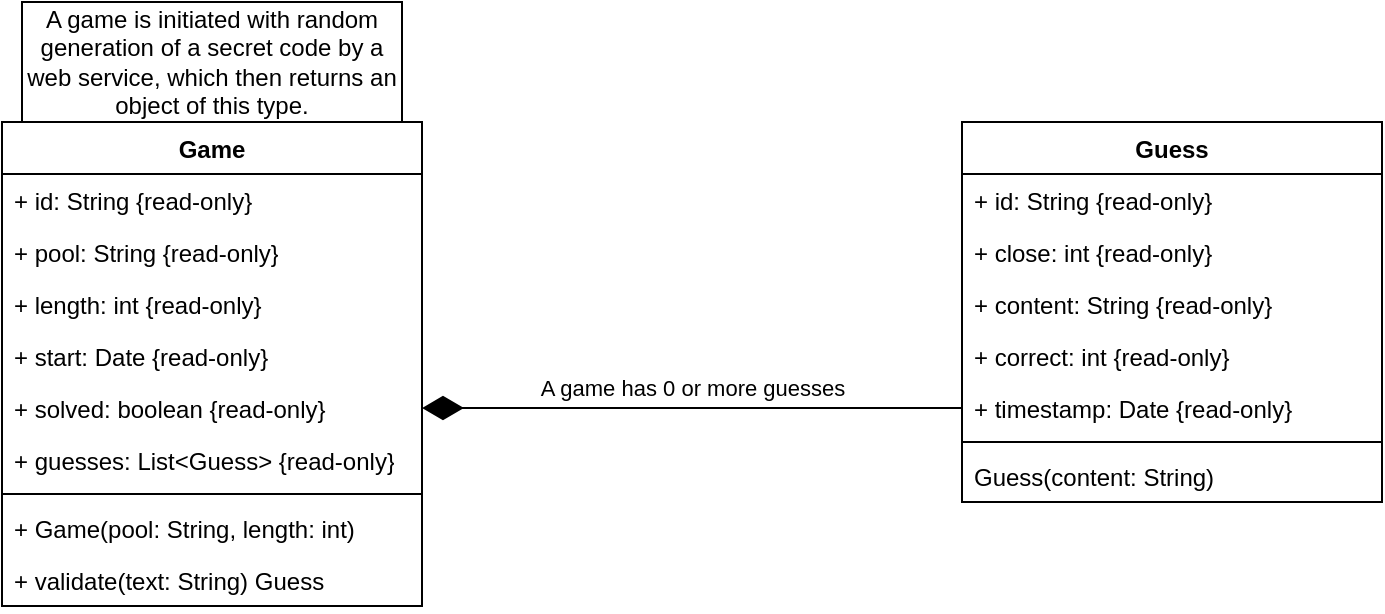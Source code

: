 <mxfile version="23.1.2" type="device">
  <diagram name="Page-1" id="7c5i0BzD78-syxWCHW9b">
    <mxGraphModel dx="1050" dy="530" grid="1" gridSize="10" guides="1" tooltips="1" connect="1" arrows="1" fold="1" page="1" pageScale="1" pageWidth="850" pageHeight="1100" math="0" shadow="0">
      <root>
        <mxCell id="0" />
        <mxCell id="1" parent="0" />
        <mxCell id="sruMOvuJLqM6nHMMpE6g-1" value="Guess" style="swimlane;fontStyle=1;align=center;verticalAlign=top;childLayout=stackLayout;horizontal=1;startSize=26;horizontalStack=0;resizeParent=1;resizeParentMax=0;resizeLast=0;collapsible=1;marginBottom=0;whiteSpace=wrap;html=1;" vertex="1" parent="1">
          <mxGeometry x="560" y="80" width="210" height="190" as="geometry" />
        </mxCell>
        <mxCell id="sruMOvuJLqM6nHMMpE6g-2" value="+ id: String {read-only}" style="text;strokeColor=none;fillColor=none;align=left;verticalAlign=top;spacingLeft=4;spacingRight=4;overflow=hidden;rotatable=0;points=[[0,0.5],[1,0.5]];portConstraint=eastwest;whiteSpace=wrap;html=1;" vertex="1" parent="sruMOvuJLqM6nHMMpE6g-1">
          <mxGeometry y="26" width="210" height="26" as="geometry" />
        </mxCell>
        <mxCell id="sruMOvuJLqM6nHMMpE6g-19" value="+ close: int {read-only}" style="text;strokeColor=none;fillColor=none;align=left;verticalAlign=top;spacingLeft=4;spacingRight=4;overflow=hidden;rotatable=0;points=[[0,0.5],[1,0.5]];portConstraint=eastwest;whiteSpace=wrap;html=1;" vertex="1" parent="sruMOvuJLqM6nHMMpE6g-1">
          <mxGeometry y="52" width="210" height="26" as="geometry" />
        </mxCell>
        <mxCell id="sruMOvuJLqM6nHMMpE6g-18" value="+ content: String {read-only}" style="text;strokeColor=none;fillColor=none;align=left;verticalAlign=top;spacingLeft=4;spacingRight=4;overflow=hidden;rotatable=0;points=[[0,0.5],[1,0.5]];portConstraint=eastwest;whiteSpace=wrap;html=1;" vertex="1" parent="sruMOvuJLqM6nHMMpE6g-1">
          <mxGeometry y="78" width="210" height="26" as="geometry" />
        </mxCell>
        <mxCell id="sruMOvuJLqM6nHMMpE6g-17" value="+ correct: int {read-only}" style="text;strokeColor=none;fillColor=none;align=left;verticalAlign=top;spacingLeft=4;spacingRight=4;overflow=hidden;rotatable=0;points=[[0,0.5],[1,0.5]];portConstraint=eastwest;whiteSpace=wrap;html=1;" vertex="1" parent="sruMOvuJLqM6nHMMpE6g-1">
          <mxGeometry y="104" width="210" height="26" as="geometry" />
        </mxCell>
        <mxCell id="sruMOvuJLqM6nHMMpE6g-16" value="+ timestamp: Date {read-only}" style="text;strokeColor=none;fillColor=none;align=left;verticalAlign=top;spacingLeft=4;spacingRight=4;overflow=hidden;rotatable=0;points=[[0,0.5],[1,0.5]];portConstraint=eastwest;whiteSpace=wrap;html=1;" vertex="1" parent="sruMOvuJLqM6nHMMpE6g-1">
          <mxGeometry y="130" width="210" height="26" as="geometry" />
        </mxCell>
        <mxCell id="sruMOvuJLqM6nHMMpE6g-3" value="" style="line;strokeWidth=1;fillColor=none;align=left;verticalAlign=middle;spacingTop=-1;spacingLeft=3;spacingRight=3;rotatable=0;labelPosition=right;points=[];portConstraint=eastwest;strokeColor=inherit;" vertex="1" parent="sruMOvuJLqM6nHMMpE6g-1">
          <mxGeometry y="156" width="210" height="8" as="geometry" />
        </mxCell>
        <mxCell id="sruMOvuJLqM6nHMMpE6g-4" value="Guess(content: String)" style="text;strokeColor=none;fillColor=none;align=left;verticalAlign=top;spacingLeft=4;spacingRight=4;overflow=hidden;rotatable=0;points=[[0,0.5],[1,0.5]];portConstraint=eastwest;whiteSpace=wrap;html=1;" vertex="1" parent="sruMOvuJLqM6nHMMpE6g-1">
          <mxGeometry y="164" width="210" height="26" as="geometry" />
        </mxCell>
        <mxCell id="sruMOvuJLqM6nHMMpE6g-5" value="Game" style="swimlane;fontStyle=1;align=center;verticalAlign=top;childLayout=stackLayout;horizontal=1;startSize=26;horizontalStack=0;resizeParent=1;resizeParentMax=0;resizeLast=0;collapsible=1;marginBottom=0;whiteSpace=wrap;html=1;" vertex="1" parent="1">
          <mxGeometry x="80" y="80" width="210" height="242" as="geometry" />
        </mxCell>
        <mxCell id="sruMOvuJLqM6nHMMpE6g-6" value="+ id: String {read-only}" style="text;strokeColor=none;fillColor=none;align=left;verticalAlign=top;spacingLeft=4;spacingRight=4;overflow=hidden;rotatable=0;points=[[0,0.5],[1,0.5]];portConstraint=eastwest;whiteSpace=wrap;html=1;" vertex="1" parent="sruMOvuJLqM6nHMMpE6g-5">
          <mxGeometry y="26" width="210" height="26" as="geometry" />
        </mxCell>
        <mxCell id="sruMOvuJLqM6nHMMpE6g-9" value="+ pool: String {read-only}" style="text;strokeColor=none;fillColor=none;align=left;verticalAlign=top;spacingLeft=4;spacingRight=4;overflow=hidden;rotatable=0;points=[[0,0.5],[1,0.5]];portConstraint=eastwest;whiteSpace=wrap;html=1;" vertex="1" parent="sruMOvuJLqM6nHMMpE6g-5">
          <mxGeometry y="52" width="210" height="26" as="geometry" />
        </mxCell>
        <mxCell id="sruMOvuJLqM6nHMMpE6g-10" value="+ length: int {read-only}" style="text;strokeColor=none;fillColor=none;align=left;verticalAlign=top;spacingLeft=4;spacingRight=4;overflow=hidden;rotatable=0;points=[[0,0.5],[1,0.5]];portConstraint=eastwest;whiteSpace=wrap;html=1;" vertex="1" parent="sruMOvuJLqM6nHMMpE6g-5">
          <mxGeometry y="78" width="210" height="26" as="geometry" />
        </mxCell>
        <mxCell id="sruMOvuJLqM6nHMMpE6g-11" value="+ start: Date {read-only}" style="text;strokeColor=none;fillColor=none;align=left;verticalAlign=top;spacingLeft=4;spacingRight=4;overflow=hidden;rotatable=0;points=[[0,0.5],[1,0.5]];portConstraint=eastwest;whiteSpace=wrap;html=1;" vertex="1" parent="sruMOvuJLqM6nHMMpE6g-5">
          <mxGeometry y="104" width="210" height="26" as="geometry" />
        </mxCell>
        <mxCell id="sruMOvuJLqM6nHMMpE6g-12" value="+ solved: boolean {read-only}" style="text;strokeColor=none;fillColor=none;align=left;verticalAlign=top;spacingLeft=4;spacingRight=4;overflow=hidden;rotatable=0;points=[[0,0.5],[1,0.5]];portConstraint=eastwest;whiteSpace=wrap;html=1;" vertex="1" parent="sruMOvuJLqM6nHMMpE6g-5">
          <mxGeometry y="130" width="210" height="26" as="geometry" />
        </mxCell>
        <mxCell id="sruMOvuJLqM6nHMMpE6g-13" value="+ guesses: List&amp;lt;Guess&amp;gt; {read-only}" style="text;strokeColor=none;fillColor=none;align=left;verticalAlign=top;spacingLeft=4;spacingRight=4;overflow=hidden;rotatable=0;points=[[0,0.5],[1,0.5]];portConstraint=eastwest;whiteSpace=wrap;html=1;" vertex="1" parent="sruMOvuJLqM6nHMMpE6g-5">
          <mxGeometry y="156" width="210" height="26" as="geometry" />
        </mxCell>
        <mxCell id="sruMOvuJLqM6nHMMpE6g-7" value="" style="line;strokeWidth=1;fillColor=none;align=left;verticalAlign=middle;spacingTop=-1;spacingLeft=3;spacingRight=3;rotatable=0;labelPosition=right;points=[];portConstraint=eastwest;strokeColor=inherit;" vertex="1" parent="sruMOvuJLqM6nHMMpE6g-5">
          <mxGeometry y="182" width="210" height="8" as="geometry" />
        </mxCell>
        <mxCell id="sruMOvuJLqM6nHMMpE6g-8" value="+ Game(pool: String, length: int)" style="text;strokeColor=none;fillColor=none;align=left;verticalAlign=top;spacingLeft=4;spacingRight=4;overflow=hidden;rotatable=0;points=[[0,0.5],[1,0.5]];portConstraint=eastwest;whiteSpace=wrap;html=1;" vertex="1" parent="sruMOvuJLqM6nHMMpE6g-5">
          <mxGeometry y="190" width="210" height="26" as="geometry" />
        </mxCell>
        <mxCell id="sruMOvuJLqM6nHMMpE6g-14" value="+ validate(text: String) Guess" style="text;strokeColor=none;fillColor=none;align=left;verticalAlign=top;spacingLeft=4;spacingRight=4;overflow=hidden;rotatable=0;points=[[0,0.5],[1,0.5]];portConstraint=eastwest;whiteSpace=wrap;html=1;" vertex="1" parent="sruMOvuJLqM6nHMMpE6g-5">
          <mxGeometry y="216" width="210" height="26" as="geometry" />
        </mxCell>
        <mxCell id="sruMOvuJLqM6nHMMpE6g-20" value="A game has 0 or more guesses" style="endArrow=diamondThin;endFill=1;endSize=18;html=1;rounded=0;entryX=1;entryY=0.5;entryDx=0;entryDy=0;exitX=0;exitY=0.5;exitDx=0;exitDy=0;spacingTop=-20;labelBackgroundColor=none;" edge="1" parent="1" source="sruMOvuJLqM6nHMMpE6g-16" target="sruMOvuJLqM6nHMMpE6g-12">
          <mxGeometry width="160" relative="1" as="geometry">
            <mxPoint x="360" y="300" as="sourcePoint" />
            <mxPoint x="520" y="300" as="targetPoint" />
          </mxGeometry>
        </mxCell>
        <mxCell id="sruMOvuJLqM6nHMMpE6g-21" value="A game is initiated with random generation of a secret code by a web service, which then returns an object of this type." style="whiteSpace=wrap;html=1;" vertex="1" parent="1">
          <mxGeometry x="90" y="20" width="190" height="60" as="geometry" />
        </mxCell>
      </root>
    </mxGraphModel>
  </diagram>
</mxfile>
